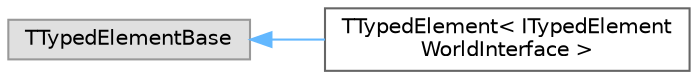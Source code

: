 digraph "Graphical Class Hierarchy"
{
 // INTERACTIVE_SVG=YES
 // LATEX_PDF_SIZE
  bgcolor="transparent";
  edge [fontname=Helvetica,fontsize=10,labelfontname=Helvetica,labelfontsize=10];
  node [fontname=Helvetica,fontsize=10,shape=box,height=0.2,width=0.4];
  rankdir="LR";
  Node0 [id="Node000000",label="TTypedElementBase",height=0.2,width=0.4,color="grey60", fillcolor="#E0E0E0", style="filled",tooltip=" "];
  Node0 -> Node1 [id="edge8789_Node000000_Node000001",dir="back",color="steelblue1",style="solid",tooltip=" "];
  Node1 [id="Node000001",label="TTypedElement\< ITypedElement\lWorldInterface \>",height=0.2,width=0.4,color="grey40", fillcolor="white", style="filled",URL="$d9/de3/structTTypedElement_3_01ITypedElementWorldInterface_01_4.html",tooltip=" "];
}
